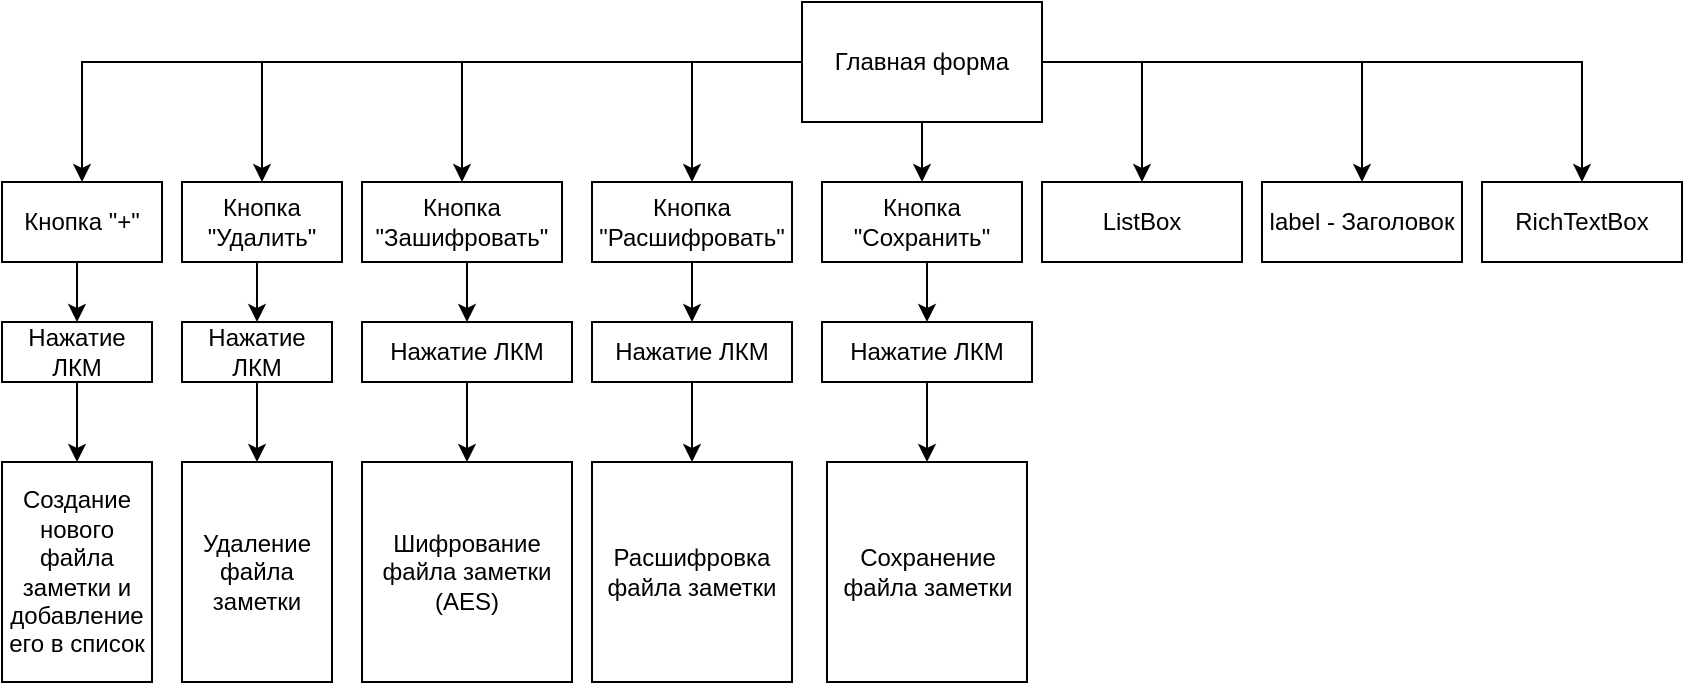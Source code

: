 <mxfile version="24.4.8" type="device">
  <diagram name="Page-1" id="Cn6raPUFwpUw_SaAubrU">
    <mxGraphModel dx="989" dy="577" grid="1" gridSize="10" guides="1" tooltips="1" connect="1" arrows="1" fold="1" page="1" pageScale="1" pageWidth="850" pageHeight="1100" math="0" shadow="0">
      <root>
        <mxCell id="0" />
        <mxCell id="1" parent="0" />
        <mxCell id="8O2VHt6H5XsThVxWUx9o-10" style="edgeStyle=orthogonalEdgeStyle;rounded=0;orthogonalLoop=1;jettySize=auto;html=1;exitX=0;exitY=0.5;exitDx=0;exitDy=0;entryX=0.5;entryY=0;entryDx=0;entryDy=0;" parent="1" source="8O2VHt6H5XsThVxWUx9o-1" target="8O2VHt6H5XsThVxWUx9o-2" edge="1">
          <mxGeometry relative="1" as="geometry" />
        </mxCell>
        <mxCell id="8O2VHt6H5XsThVxWUx9o-11" style="edgeStyle=orthogonalEdgeStyle;rounded=0;orthogonalLoop=1;jettySize=auto;html=1;exitX=0;exitY=0.5;exitDx=0;exitDy=0;entryX=0.5;entryY=0;entryDx=0;entryDy=0;" parent="1" source="8O2VHt6H5XsThVxWUx9o-1" target="8O2VHt6H5XsThVxWUx9o-3" edge="1">
          <mxGeometry relative="1" as="geometry" />
        </mxCell>
        <mxCell id="8O2VHt6H5XsThVxWUx9o-12" style="edgeStyle=orthogonalEdgeStyle;rounded=0;orthogonalLoop=1;jettySize=auto;html=1;exitX=0;exitY=0.5;exitDx=0;exitDy=0;entryX=0.5;entryY=0;entryDx=0;entryDy=0;" parent="1" source="8O2VHt6H5XsThVxWUx9o-1" target="8O2VHt6H5XsThVxWUx9o-4" edge="1">
          <mxGeometry relative="1" as="geometry" />
        </mxCell>
        <mxCell id="8O2VHt6H5XsThVxWUx9o-13" style="edgeStyle=orthogonalEdgeStyle;rounded=0;orthogonalLoop=1;jettySize=auto;html=1;exitX=0;exitY=0.5;exitDx=0;exitDy=0;entryX=0.5;entryY=0;entryDx=0;entryDy=0;" parent="1" source="8O2VHt6H5XsThVxWUx9o-1" target="8O2VHt6H5XsThVxWUx9o-5" edge="1">
          <mxGeometry relative="1" as="geometry" />
        </mxCell>
        <mxCell id="8O2VHt6H5XsThVxWUx9o-14" style="edgeStyle=orthogonalEdgeStyle;rounded=0;orthogonalLoop=1;jettySize=auto;html=1;exitX=0.5;exitY=1;exitDx=0;exitDy=0;entryX=0.5;entryY=0;entryDx=0;entryDy=0;" parent="1" source="8O2VHt6H5XsThVxWUx9o-1" target="8O2VHt6H5XsThVxWUx9o-6" edge="1">
          <mxGeometry relative="1" as="geometry" />
        </mxCell>
        <mxCell id="8O2VHt6H5XsThVxWUx9o-15" style="edgeStyle=orthogonalEdgeStyle;rounded=0;orthogonalLoop=1;jettySize=auto;html=1;exitX=1;exitY=0.5;exitDx=0;exitDy=0;entryX=0.5;entryY=0;entryDx=0;entryDy=0;" parent="1" source="8O2VHt6H5XsThVxWUx9o-1" target="8O2VHt6H5XsThVxWUx9o-7" edge="1">
          <mxGeometry relative="1" as="geometry" />
        </mxCell>
        <mxCell id="8O2VHt6H5XsThVxWUx9o-16" style="edgeStyle=orthogonalEdgeStyle;rounded=0;orthogonalLoop=1;jettySize=auto;html=1;exitX=1;exitY=0.5;exitDx=0;exitDy=0;entryX=0.5;entryY=0;entryDx=0;entryDy=0;" parent="1" source="8O2VHt6H5XsThVxWUx9o-1" target="8O2VHt6H5XsThVxWUx9o-8" edge="1">
          <mxGeometry relative="1" as="geometry" />
        </mxCell>
        <mxCell id="8O2VHt6H5XsThVxWUx9o-17" style="edgeStyle=orthogonalEdgeStyle;rounded=0;orthogonalLoop=1;jettySize=auto;html=1;exitX=1;exitY=0.5;exitDx=0;exitDy=0;entryX=0.5;entryY=0;entryDx=0;entryDy=0;" parent="1" source="8O2VHt6H5XsThVxWUx9o-1" target="8O2VHt6H5XsThVxWUx9o-9" edge="1">
          <mxGeometry relative="1" as="geometry" />
        </mxCell>
        <mxCell id="8O2VHt6H5XsThVxWUx9o-1" value="Главная форма" style="rounded=0;whiteSpace=wrap;html=1;" parent="1" vertex="1">
          <mxGeometry x="405" y="20" width="120" height="60" as="geometry" />
        </mxCell>
        <mxCell id="8O2VHt6H5XsThVxWUx9o-24" style="edgeStyle=orthogonalEdgeStyle;rounded=0;orthogonalLoop=1;jettySize=auto;html=1;exitX=0.5;exitY=1;exitDx=0;exitDy=0;entryX=0.5;entryY=0;entryDx=0;entryDy=0;" parent="1" source="8O2VHt6H5XsThVxWUx9o-2" target="8O2VHt6H5XsThVxWUx9o-18" edge="1">
          <mxGeometry relative="1" as="geometry" />
        </mxCell>
        <mxCell id="8O2VHt6H5XsThVxWUx9o-2" value="Кнопка &quot;+&quot;" style="rounded=0;whiteSpace=wrap;html=1;" parent="1" vertex="1">
          <mxGeometry x="5" y="110" width="80" height="40" as="geometry" />
        </mxCell>
        <mxCell id="8O2VHt6H5XsThVxWUx9o-25" style="edgeStyle=orthogonalEdgeStyle;rounded=0;orthogonalLoop=1;jettySize=auto;html=1;exitX=0.5;exitY=1;exitDx=0;exitDy=0;entryX=0.5;entryY=0;entryDx=0;entryDy=0;" parent="1" source="8O2VHt6H5XsThVxWUx9o-3" target="8O2VHt6H5XsThVxWUx9o-20" edge="1">
          <mxGeometry relative="1" as="geometry" />
        </mxCell>
        <mxCell id="8O2VHt6H5XsThVxWUx9o-3" value="Кнопка &quot;Удалить&quot;" style="rounded=0;whiteSpace=wrap;html=1;" parent="1" vertex="1">
          <mxGeometry x="95" y="110" width="80" height="40" as="geometry" />
        </mxCell>
        <mxCell id="8O2VHt6H5XsThVxWUx9o-26" style="edgeStyle=orthogonalEdgeStyle;rounded=0;orthogonalLoop=1;jettySize=auto;html=1;exitX=0.5;exitY=1;exitDx=0;exitDy=0;entryX=0.5;entryY=0;entryDx=0;entryDy=0;" parent="1" source="8O2VHt6H5XsThVxWUx9o-4" target="8O2VHt6H5XsThVxWUx9o-21" edge="1">
          <mxGeometry relative="1" as="geometry" />
        </mxCell>
        <mxCell id="8O2VHt6H5XsThVxWUx9o-4" value="Кнопка &quot;Зашифровать&quot;" style="rounded=0;whiteSpace=wrap;html=1;" parent="1" vertex="1">
          <mxGeometry x="185" y="110" width="100" height="40" as="geometry" />
        </mxCell>
        <mxCell id="8O2VHt6H5XsThVxWUx9o-27" style="edgeStyle=orthogonalEdgeStyle;rounded=0;orthogonalLoop=1;jettySize=auto;html=1;exitX=0.5;exitY=1;exitDx=0;exitDy=0;entryX=0.5;entryY=0;entryDx=0;entryDy=0;" parent="1" source="8O2VHt6H5XsThVxWUx9o-5" target="8O2VHt6H5XsThVxWUx9o-22" edge="1">
          <mxGeometry relative="1" as="geometry" />
        </mxCell>
        <mxCell id="8O2VHt6H5XsThVxWUx9o-5" value="Кнопка &quot;Расшифровать&quot;" style="rounded=0;whiteSpace=wrap;html=1;" parent="1" vertex="1">
          <mxGeometry x="300" y="110" width="100" height="40" as="geometry" />
        </mxCell>
        <mxCell id="8O2VHt6H5XsThVxWUx9o-28" style="edgeStyle=orthogonalEdgeStyle;rounded=0;orthogonalLoop=1;jettySize=auto;html=1;exitX=0.5;exitY=1;exitDx=0;exitDy=0;entryX=0.5;entryY=0;entryDx=0;entryDy=0;" parent="1" source="8O2VHt6H5XsThVxWUx9o-6" target="8O2VHt6H5XsThVxWUx9o-23" edge="1">
          <mxGeometry relative="1" as="geometry" />
        </mxCell>
        <mxCell id="8O2VHt6H5XsThVxWUx9o-6" value="Кнопка &quot;Сохранить&quot;" style="rounded=0;whiteSpace=wrap;html=1;" parent="1" vertex="1">
          <mxGeometry x="415" y="110" width="100" height="40" as="geometry" />
        </mxCell>
        <mxCell id="8O2VHt6H5XsThVxWUx9o-7" value="ListBox" style="rounded=0;whiteSpace=wrap;html=1;" parent="1" vertex="1">
          <mxGeometry x="525" y="110" width="100" height="40" as="geometry" />
        </mxCell>
        <mxCell id="8O2VHt6H5XsThVxWUx9o-8" value="label - Заголовок" style="rounded=0;whiteSpace=wrap;html=1;" parent="1" vertex="1">
          <mxGeometry x="635" y="110" width="100" height="40" as="geometry" />
        </mxCell>
        <mxCell id="8O2VHt6H5XsThVxWUx9o-9" value="RichTextBox" style="rounded=0;whiteSpace=wrap;html=1;" parent="1" vertex="1">
          <mxGeometry x="745" y="110" width="100" height="40" as="geometry" />
        </mxCell>
        <mxCell id="8O2VHt6H5XsThVxWUx9o-30" style="edgeStyle=orthogonalEdgeStyle;rounded=0;orthogonalLoop=1;jettySize=auto;html=1;exitX=0.5;exitY=1;exitDx=0;exitDy=0;entryX=0.5;entryY=0;entryDx=0;entryDy=0;" parent="1" source="8O2VHt6H5XsThVxWUx9o-18" target="8O2VHt6H5XsThVxWUx9o-29" edge="1">
          <mxGeometry relative="1" as="geometry" />
        </mxCell>
        <mxCell id="8O2VHt6H5XsThVxWUx9o-18" value="Нажатие ЛКМ" style="rounded=0;whiteSpace=wrap;html=1;" parent="1" vertex="1">
          <mxGeometry x="5" y="180" width="75" height="30" as="geometry" />
        </mxCell>
        <mxCell id="8O2VHt6H5XsThVxWUx9o-36" style="edgeStyle=orthogonalEdgeStyle;rounded=0;orthogonalLoop=1;jettySize=auto;html=1;exitX=0.5;exitY=1;exitDx=0;exitDy=0;entryX=0.5;entryY=0;entryDx=0;entryDy=0;" parent="1" source="8O2VHt6H5XsThVxWUx9o-20" target="8O2VHt6H5XsThVxWUx9o-31" edge="1">
          <mxGeometry relative="1" as="geometry" />
        </mxCell>
        <mxCell id="8O2VHt6H5XsThVxWUx9o-20" value="Нажатие ЛКМ" style="rounded=0;whiteSpace=wrap;html=1;" parent="1" vertex="1">
          <mxGeometry x="95" y="180" width="75" height="30" as="geometry" />
        </mxCell>
        <mxCell id="8O2VHt6H5XsThVxWUx9o-37" style="edgeStyle=orthogonalEdgeStyle;rounded=0;orthogonalLoop=1;jettySize=auto;html=1;exitX=0.5;exitY=1;exitDx=0;exitDy=0;entryX=0.5;entryY=0;entryDx=0;entryDy=0;" parent="1" source="8O2VHt6H5XsThVxWUx9o-21" target="8O2VHt6H5XsThVxWUx9o-32" edge="1">
          <mxGeometry relative="1" as="geometry" />
        </mxCell>
        <mxCell id="8O2VHt6H5XsThVxWUx9o-21" value="Нажатие ЛКМ" style="rounded=0;whiteSpace=wrap;html=1;" parent="1" vertex="1">
          <mxGeometry x="185" y="180" width="105" height="30" as="geometry" />
        </mxCell>
        <mxCell id="8O2VHt6H5XsThVxWUx9o-38" style="edgeStyle=orthogonalEdgeStyle;rounded=0;orthogonalLoop=1;jettySize=auto;html=1;exitX=0.5;exitY=1;exitDx=0;exitDy=0;entryX=0.5;entryY=0;entryDx=0;entryDy=0;" parent="1" source="8O2VHt6H5XsThVxWUx9o-22" target="8O2VHt6H5XsThVxWUx9o-33" edge="1">
          <mxGeometry relative="1" as="geometry" />
        </mxCell>
        <mxCell id="8O2VHt6H5XsThVxWUx9o-22" value="Нажатие ЛКМ" style="rounded=0;whiteSpace=wrap;html=1;" parent="1" vertex="1">
          <mxGeometry x="300" y="180" width="100" height="30" as="geometry" />
        </mxCell>
        <mxCell id="8O2VHt6H5XsThVxWUx9o-40" style="edgeStyle=orthogonalEdgeStyle;rounded=0;orthogonalLoop=1;jettySize=auto;html=1;exitX=0.5;exitY=1;exitDx=0;exitDy=0;entryX=0.5;entryY=0;entryDx=0;entryDy=0;" parent="1" source="8O2VHt6H5XsThVxWUx9o-23" target="8O2VHt6H5XsThVxWUx9o-34" edge="1">
          <mxGeometry relative="1" as="geometry" />
        </mxCell>
        <mxCell id="8O2VHt6H5XsThVxWUx9o-23" value="Нажатие ЛКМ" style="rounded=0;whiteSpace=wrap;html=1;" parent="1" vertex="1">
          <mxGeometry x="415" y="180" width="105" height="30" as="geometry" />
        </mxCell>
        <mxCell id="8O2VHt6H5XsThVxWUx9o-29" value="Создание нового файла заметки и добавление его в список" style="rounded=0;whiteSpace=wrap;html=1;" parent="1" vertex="1">
          <mxGeometry x="5" y="250" width="75" height="110" as="geometry" />
        </mxCell>
        <mxCell id="8O2VHt6H5XsThVxWUx9o-31" value="Удаление файла заметки" style="rounded=0;whiteSpace=wrap;html=1;" parent="1" vertex="1">
          <mxGeometry x="95" y="250" width="75" height="110" as="geometry" />
        </mxCell>
        <mxCell id="8O2VHt6H5XsThVxWUx9o-32" value="Шифрование файла заметки (AES)" style="rounded=0;whiteSpace=wrap;html=1;" parent="1" vertex="1">
          <mxGeometry x="185" y="250" width="105" height="110" as="geometry" />
        </mxCell>
        <mxCell id="8O2VHt6H5XsThVxWUx9o-33" value="Расшифровка файла заметки" style="rounded=0;whiteSpace=wrap;html=1;" parent="1" vertex="1">
          <mxGeometry x="300" y="250" width="100" height="110" as="geometry" />
        </mxCell>
        <mxCell id="8O2VHt6H5XsThVxWUx9o-34" value="Сохранение файла заметки" style="rounded=0;whiteSpace=wrap;html=1;" parent="1" vertex="1">
          <mxGeometry x="417.5" y="250" width="100" height="110" as="geometry" />
        </mxCell>
      </root>
    </mxGraphModel>
  </diagram>
</mxfile>
